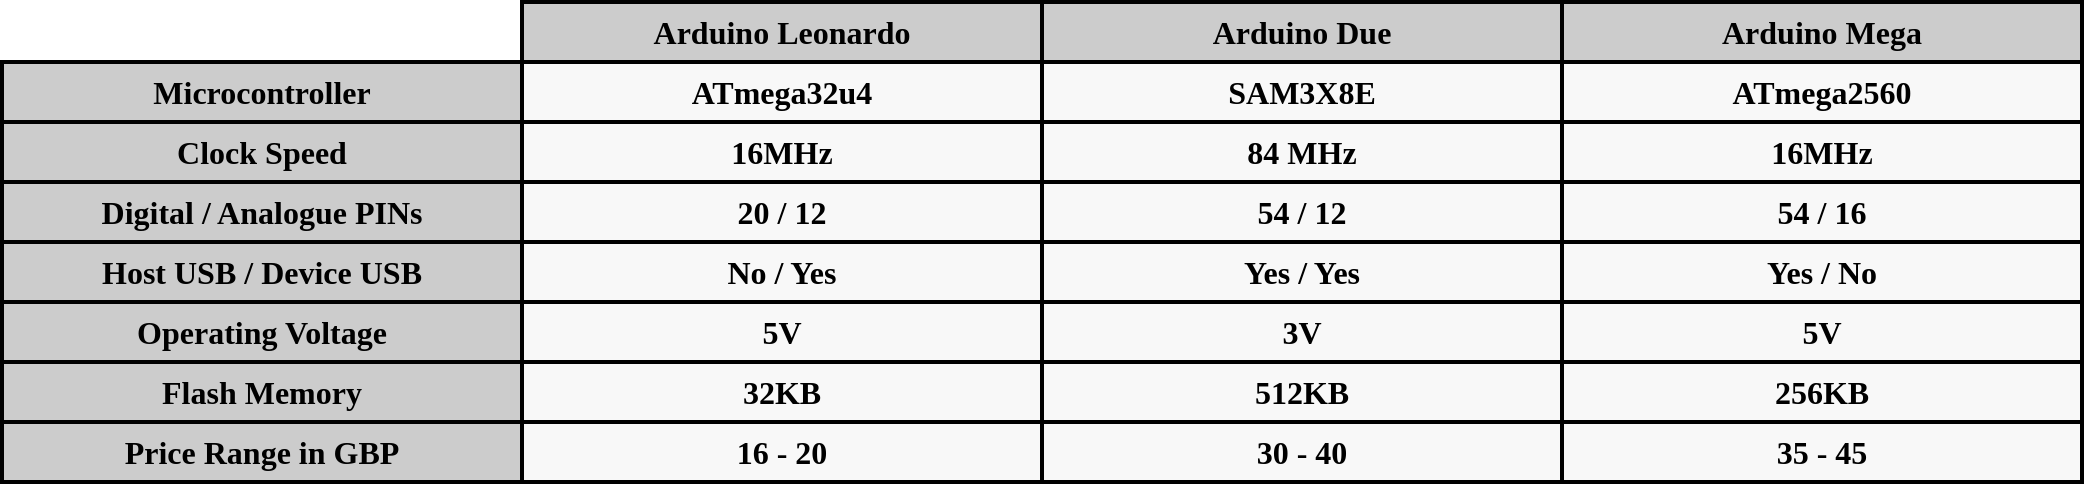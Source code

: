 <mxfile version="20.8.10" type="device"><diagram name="Page-1" id="8p9rlzVk7r58i6arogFE"><mxGraphModel dx="2231" dy="854" grid="1" gridSize="10" guides="1" tooltips="1" connect="1" arrows="1" fold="1" page="1" pageScale="1" pageWidth="827" pageHeight="1169" math="0" shadow="0"><root><mxCell id="0"/><mxCell id="1" parent="0"/><mxCell id="mk182mg9_qGeM0cHP2Vj-1" value="Arduino Leonardo" style="rounded=0;whiteSpace=wrap;html=1;fillColor=#CCCCCC;fontSize=16;fontFamily=Fira Code;fontSource=https%3A%2F%2Ffonts.googleapis.com%2Fcss%3Ffamily%3DFira%2BCode;fontStyle=1;strokeWidth=2;" vertex="1" parent="1"><mxGeometry x="140" y="410" width="260" height="30" as="geometry"/></mxCell><mxCell id="mk182mg9_qGeM0cHP2Vj-4" value="Arduino Due" style="rounded=0;whiteSpace=wrap;html=1;fillColor=#CCCCCC;fontSize=16;fontFamily=Fira Code;fontSource=https%3A%2F%2Ffonts.googleapis.com%2Fcss%3Ffamily%3DFira%2BCode;fontStyle=1;strokeWidth=2;" vertex="1" parent="1"><mxGeometry x="400" y="410" width="260" height="30" as="geometry"/></mxCell><mxCell id="mk182mg9_qGeM0cHP2Vj-5" value="Arduino Mega" style="rounded=0;whiteSpace=wrap;html=1;fillColor=#CCCCCC;fontSize=16;fontFamily=Fira Code;fontSource=https%3A%2F%2Ffonts.googleapis.com%2Fcss%3Ffamily%3DFira%2BCode;fontStyle=1;strokeWidth=2;" vertex="1" parent="1"><mxGeometry x="660" y="410" width="260" height="30" as="geometry"/></mxCell><mxCell id="mk182mg9_qGeM0cHP2Vj-6" value="Microcontroller" style="rounded=0;whiteSpace=wrap;html=1;fillColor=#CCCCCC;fontSize=16;fontFamily=Fira Code;fontSource=https%3A%2F%2Ffonts.googleapis.com%2Fcss%3Ffamily%3DFira%2BCode;fontStyle=1;strokeWidth=2;" vertex="1" parent="1"><mxGeometry x="-120" y="440" width="260" height="30" as="geometry"/></mxCell><mxCell id="mk182mg9_qGeM0cHP2Vj-7" value="ATmega32u4" style="rounded=0;whiteSpace=wrap;html=1;fillColor=#F8F8F8;fontSize=16;fontFamily=Fira Code;fontSource=https%3A%2F%2Ffonts.googleapis.com%2Fcss%3Ffamily%3DFira%2BCode;fontStyle=1;strokeWidth=2;" vertex="1" parent="1"><mxGeometry x="140" y="440" width="260" height="30" as="geometry"/></mxCell><mxCell id="mk182mg9_qGeM0cHP2Vj-8" value="SAM3X8E" style="rounded=0;whiteSpace=wrap;html=1;fillColor=#F8F8F8;fontSize=16;fontFamily=Fira Code;fontSource=https%3A%2F%2Ffonts.googleapis.com%2Fcss%3Ffamily%3DFira%2BCode;fontStyle=1;strokeWidth=2;" vertex="1" parent="1"><mxGeometry x="400" y="440" width="260" height="30" as="geometry"/></mxCell><mxCell id="mk182mg9_qGeM0cHP2Vj-9" value="ATmega2560" style="rounded=0;whiteSpace=wrap;html=1;fillColor=#F8F8F8;fontSize=16;fontFamily=Fira Code;fontSource=https%3A%2F%2Ffonts.googleapis.com%2Fcss%3Ffamily%3DFira%2BCode;fontStyle=1;strokeWidth=2;" vertex="1" parent="1"><mxGeometry x="660" y="440" width="260" height="30" as="geometry"/></mxCell><mxCell id="mk182mg9_qGeM0cHP2Vj-10" value="Clock Speed" style="rounded=0;whiteSpace=wrap;html=1;fillColor=#CCCCCC;fontSize=16;fontFamily=Fira Code;fontSource=https%3A%2F%2Ffonts.googleapis.com%2Fcss%3Ffamily%3DFira%2BCode;fontStyle=1;strokeWidth=2;" vertex="1" parent="1"><mxGeometry x="-120" y="470" width="260" height="30" as="geometry"/></mxCell><mxCell id="mk182mg9_qGeM0cHP2Vj-11" value="16MHz" style="rounded=0;whiteSpace=wrap;html=1;fillColor=#F8F8F8;fontSize=16;fontFamily=Fira Code;fontSource=https%3A%2F%2Ffonts.googleapis.com%2Fcss%3Ffamily%3DFira%2BCode;fontStyle=1;strokeWidth=2;" vertex="1" parent="1"><mxGeometry x="140" y="470" width="260" height="30" as="geometry"/></mxCell><mxCell id="mk182mg9_qGeM0cHP2Vj-12" value="84 MHz" style="rounded=0;whiteSpace=wrap;html=1;fillColor=#F8F8F8;fontSize=16;fontFamily=Fira Code;fontSource=https%3A%2F%2Ffonts.googleapis.com%2Fcss%3Ffamily%3DFira%2BCode;fontStyle=1;strokeWidth=2;" vertex="1" parent="1"><mxGeometry x="400" y="470" width="260" height="30" as="geometry"/></mxCell><mxCell id="mk182mg9_qGeM0cHP2Vj-13" value="16MHz" style="rounded=0;whiteSpace=wrap;html=1;fillColor=#F8F8F8;fontSize=16;fontFamily=Fira Code;fontSource=https%3A%2F%2Ffonts.googleapis.com%2Fcss%3Ffamily%3DFira%2BCode;fontStyle=1;strokeWidth=2;" vertex="1" parent="1"><mxGeometry x="660" y="470" width="260" height="30" as="geometry"/></mxCell><mxCell id="mk182mg9_qGeM0cHP2Vj-14" value="Digital / Analogue PINs" style="rounded=0;whiteSpace=wrap;html=1;fillColor=#CCCCCC;fontSize=16;fontFamily=Fira Code;fontSource=https%3A%2F%2Ffonts.googleapis.com%2Fcss%3Ffamily%3DFira%2BCode;fontStyle=1;strokeWidth=2;" vertex="1" parent="1"><mxGeometry x="-120" y="500" width="260" height="30" as="geometry"/></mxCell><mxCell id="mk182mg9_qGeM0cHP2Vj-15" value="20 / 12" style="rounded=0;whiteSpace=wrap;html=1;fillColor=#F8F8F8;fontSize=16;fontFamily=Fira Code;fontSource=https%3A%2F%2Ffonts.googleapis.com%2Fcss%3Ffamily%3DFira%2BCode;fontStyle=1;strokeWidth=2;" vertex="1" parent="1"><mxGeometry x="140" y="500" width="260" height="30" as="geometry"/></mxCell><mxCell id="mk182mg9_qGeM0cHP2Vj-16" value="54 / 12" style="rounded=0;whiteSpace=wrap;html=1;fillColor=#F8F8F8;fontSize=16;fontFamily=Fira Code;fontSource=https%3A%2F%2Ffonts.googleapis.com%2Fcss%3Ffamily%3DFira%2BCode;fontStyle=1;strokeWidth=2;" vertex="1" parent="1"><mxGeometry x="400" y="500" width="260" height="30" as="geometry"/></mxCell><mxCell id="mk182mg9_qGeM0cHP2Vj-17" value="54 / 16" style="rounded=0;whiteSpace=wrap;html=1;fillColor=#F8F8F8;fontSize=16;fontFamily=Fira Code;fontSource=https%3A%2F%2Ffonts.googleapis.com%2Fcss%3Ffamily%3DFira%2BCode;fontStyle=1;strokeWidth=2;" vertex="1" parent="1"><mxGeometry x="660" y="500" width="260" height="30" as="geometry"/></mxCell><mxCell id="mk182mg9_qGeM0cHP2Vj-18" value="Host USB / Device USB" style="rounded=0;whiteSpace=wrap;html=1;fillColor=#CCCCCC;fontSize=16;fontFamily=Fira Code;fontSource=https%3A%2F%2Ffonts.googleapis.com%2Fcss%3Ffamily%3DFira%2BCode;fontStyle=1;strokeWidth=2;" vertex="1" parent="1"><mxGeometry x="-120" y="530" width="260" height="30" as="geometry"/></mxCell><mxCell id="mk182mg9_qGeM0cHP2Vj-19" value="No / Yes" style="rounded=0;whiteSpace=wrap;html=1;fillColor=#F8F8F8;fontSize=16;fontFamily=Fira Code;fontSource=https%3A%2F%2Ffonts.googleapis.com%2Fcss%3Ffamily%3DFira%2BCode;fontStyle=1;strokeWidth=2;" vertex="1" parent="1"><mxGeometry x="140" y="530" width="260" height="30" as="geometry"/></mxCell><mxCell id="mk182mg9_qGeM0cHP2Vj-20" value="Yes / Yes" style="rounded=0;whiteSpace=wrap;html=1;fillColor=#F8F8F8;fontSize=16;fontFamily=Fira Code;fontSource=https%3A%2F%2Ffonts.googleapis.com%2Fcss%3Ffamily%3DFira%2BCode;fontStyle=1;strokeWidth=2;" vertex="1" parent="1"><mxGeometry x="400" y="530" width="260" height="30" as="geometry"/></mxCell><mxCell id="mk182mg9_qGeM0cHP2Vj-21" value="Yes / No" style="rounded=0;whiteSpace=wrap;html=1;fillColor=#F8F8F8;fontSize=16;fontFamily=Fira Code;fontSource=https%3A%2F%2Ffonts.googleapis.com%2Fcss%3Ffamily%3DFira%2BCode;fontStyle=1;strokeWidth=2;" vertex="1" parent="1"><mxGeometry x="660" y="530" width="260" height="30" as="geometry"/></mxCell><mxCell id="mk182mg9_qGeM0cHP2Vj-22" value="Operating Voltage" style="rounded=0;whiteSpace=wrap;html=1;fillColor=#CCCCCC;fontSize=16;fontFamily=Fira Code;fontSource=https%3A%2F%2Ffonts.googleapis.com%2Fcss%3Ffamily%3DFira%2BCode;fontStyle=1;strokeWidth=2;" vertex="1" parent="1"><mxGeometry x="-120" y="560" width="260" height="30" as="geometry"/></mxCell><mxCell id="mk182mg9_qGeM0cHP2Vj-23" value="5V" style="rounded=0;whiteSpace=wrap;html=1;fillColor=#F8F8F8;fontSize=16;fontFamily=Fira Code;fontSource=https%3A%2F%2Ffonts.googleapis.com%2Fcss%3Ffamily%3DFira%2BCode;fontStyle=1;strokeWidth=2;" vertex="1" parent="1"><mxGeometry x="140" y="560" width="260" height="30" as="geometry"/></mxCell><mxCell id="mk182mg9_qGeM0cHP2Vj-24" value="3V" style="rounded=0;whiteSpace=wrap;html=1;fillColor=#F8F8F8;fontSize=16;fontFamily=Fira Code;fontSource=https%3A%2F%2Ffonts.googleapis.com%2Fcss%3Ffamily%3DFira%2BCode;fontStyle=1;strokeWidth=2;" vertex="1" parent="1"><mxGeometry x="400" y="560" width="260" height="30" as="geometry"/></mxCell><mxCell id="mk182mg9_qGeM0cHP2Vj-25" value="5V" style="rounded=0;whiteSpace=wrap;html=1;fillColor=#F8F8F8;fontSize=16;fontFamily=Fira Code;fontSource=https%3A%2F%2Ffonts.googleapis.com%2Fcss%3Ffamily%3DFira%2BCode;fontStyle=1;strokeWidth=2;" vertex="1" parent="1"><mxGeometry x="660" y="560" width="260" height="30" as="geometry"/></mxCell><mxCell id="mk182mg9_qGeM0cHP2Vj-26" value="Flash Memory" style="rounded=0;whiteSpace=wrap;html=1;fillColor=#CCCCCC;fontSize=16;fontFamily=Fira Code;fontSource=https%3A%2F%2Ffonts.googleapis.com%2Fcss%3Ffamily%3DFira%2BCode;fontStyle=1;strokeWidth=2;" vertex="1" parent="1"><mxGeometry x="-120" y="590" width="260" height="30" as="geometry"/></mxCell><mxCell id="mk182mg9_qGeM0cHP2Vj-27" value="32KB" style="rounded=0;whiteSpace=wrap;html=1;fillColor=#F8F8F8;fontSize=16;fontFamily=Fira Code;fontSource=https%3A%2F%2Ffonts.googleapis.com%2Fcss%3Ffamily%3DFira%2BCode;fontStyle=1;strokeWidth=2;" vertex="1" parent="1"><mxGeometry x="140" y="590" width="260" height="30" as="geometry"/></mxCell><mxCell id="mk182mg9_qGeM0cHP2Vj-28" value="512KB" style="rounded=0;whiteSpace=wrap;html=1;fillColor=#F8F8F8;fontSize=16;fontFamily=Fira Code;fontSource=https%3A%2F%2Ffonts.googleapis.com%2Fcss%3Ffamily%3DFira%2BCode;fontStyle=1;strokeWidth=2;" vertex="1" parent="1"><mxGeometry x="400" y="590" width="260" height="30" as="geometry"/></mxCell><mxCell id="mk182mg9_qGeM0cHP2Vj-29" value="256KB" style="rounded=0;whiteSpace=wrap;html=1;fillColor=#F8F8F8;fontSize=16;fontFamily=Fira Code;fontSource=https%3A%2F%2Ffonts.googleapis.com%2Fcss%3Ffamily%3DFira%2BCode;fontStyle=1;strokeWidth=2;" vertex="1" parent="1"><mxGeometry x="660" y="590" width="260" height="30" as="geometry"/></mxCell><mxCell id="mk182mg9_qGeM0cHP2Vj-30" value="Price Range in GBP" style="rounded=0;whiteSpace=wrap;html=1;fillColor=#CCCCCC;fontSize=16;fontFamily=Fira Code;fontSource=https%3A%2F%2Ffonts.googleapis.com%2Fcss%3Ffamily%3DFira%2BCode;fontStyle=1;strokeWidth=2;" vertex="1" parent="1"><mxGeometry x="-120" y="620" width="260" height="30" as="geometry"/></mxCell><mxCell id="mk182mg9_qGeM0cHP2Vj-31" value="16 - 20" style="rounded=0;whiteSpace=wrap;html=1;fillColor=#F8F8F8;fontSize=16;fontFamily=Fira Code;fontSource=https%3A%2F%2Ffonts.googleapis.com%2Fcss%3Ffamily%3DFira%2BCode;fontStyle=1;strokeWidth=2;" vertex="1" parent="1"><mxGeometry x="140" y="620" width="260" height="30" as="geometry"/></mxCell><mxCell id="mk182mg9_qGeM0cHP2Vj-32" value="30 - 40" style="rounded=0;whiteSpace=wrap;html=1;fillColor=#F8F8F8;fontSize=16;fontFamily=Fira Code;fontSource=https%3A%2F%2Ffonts.googleapis.com%2Fcss%3Ffamily%3DFira%2BCode;fontStyle=1;strokeWidth=2;" vertex="1" parent="1"><mxGeometry x="400" y="620" width="260" height="30" as="geometry"/></mxCell><mxCell id="mk182mg9_qGeM0cHP2Vj-33" value="35 - 45" style="rounded=0;whiteSpace=wrap;html=1;fillColor=#F8F8F8;fontSize=16;fontFamily=Fira Code;fontSource=https%3A%2F%2Ffonts.googleapis.com%2Fcss%3Ffamily%3DFira%2BCode;fontStyle=1;strokeWidth=2;" vertex="1" parent="1"><mxGeometry x="660" y="620" width="260" height="30" as="geometry"/></mxCell></root></mxGraphModel></diagram></mxfile>